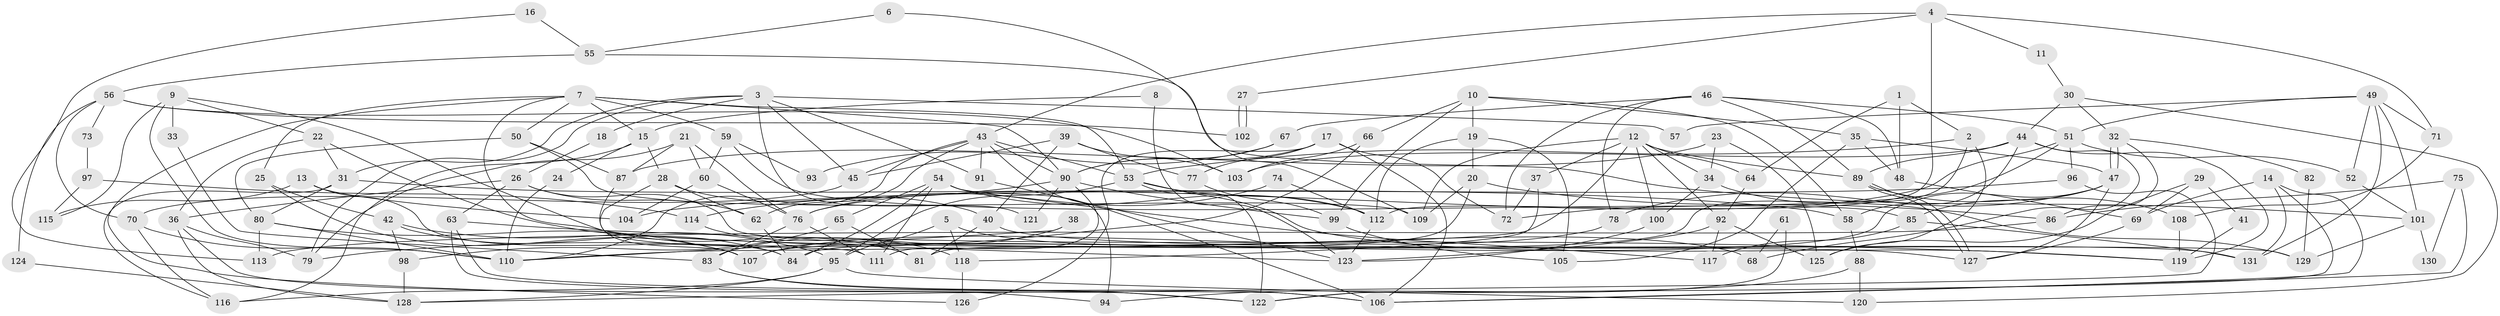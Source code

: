 // Generated by graph-tools (version 1.1) at 2025/15/03/09/25 04:15:07]
// undirected, 131 vertices, 262 edges
graph export_dot {
graph [start="1"]
  node [color=gray90,style=filled];
  1;
  2;
  3;
  4;
  5;
  6;
  7;
  8;
  9;
  10;
  11;
  12;
  13;
  14;
  15;
  16;
  17;
  18;
  19;
  20;
  21;
  22;
  23;
  24;
  25;
  26;
  27;
  28;
  29;
  30;
  31;
  32;
  33;
  34;
  35;
  36;
  37;
  38;
  39;
  40;
  41;
  42;
  43;
  44;
  45;
  46;
  47;
  48;
  49;
  50;
  51;
  52;
  53;
  54;
  55;
  56;
  57;
  58;
  59;
  60;
  61;
  62;
  63;
  64;
  65;
  66;
  67;
  68;
  69;
  70;
  71;
  72;
  73;
  74;
  75;
  76;
  77;
  78;
  79;
  80;
  81;
  82;
  83;
  84;
  85;
  86;
  87;
  88;
  89;
  90;
  91;
  92;
  93;
  94;
  95;
  96;
  97;
  98;
  99;
  100;
  101;
  102;
  103;
  104;
  105;
  106;
  107;
  108;
  109;
  110;
  111;
  112;
  113;
  114;
  115;
  116;
  117;
  118;
  119;
  120;
  121;
  122;
  123;
  124;
  125;
  126;
  127;
  128;
  129;
  130;
  131;
  1 -- 48;
  1 -- 64;
  1 -- 2;
  2 -- 84;
  2 -- 53;
  2 -- 125;
  3 -- 79;
  3 -- 45;
  3 -- 18;
  3 -- 31;
  3 -- 57;
  3 -- 91;
  3 -- 121;
  4 -- 43;
  4 -- 112;
  4 -- 11;
  4 -- 27;
  4 -- 71;
  5 -- 118;
  5 -- 95;
  5 -- 68;
  6 -- 55;
  6 -- 109;
  7 -- 81;
  7 -- 90;
  7 -- 15;
  7 -- 25;
  7 -- 50;
  7 -- 53;
  7 -- 59;
  7 -- 126;
  8 -- 15;
  8 -- 123;
  9 -- 110;
  9 -- 22;
  9 -- 33;
  9 -- 115;
  9 -- 127;
  10 -- 19;
  10 -- 58;
  10 -- 35;
  10 -- 66;
  10 -- 99;
  11 -- 30;
  12 -- 100;
  12 -- 89;
  12 -- 34;
  12 -- 37;
  12 -- 64;
  12 -- 92;
  12 -- 109;
  12 -- 110;
  13 -- 84;
  13 -- 104;
  13 -- 115;
  14 -- 122;
  14 -- 106;
  14 -- 69;
  14 -- 131;
  15 -- 28;
  15 -- 24;
  15 -- 116;
  16 -- 55;
  16 -- 113;
  17 -- 90;
  17 -- 72;
  17 -- 77;
  17 -- 106;
  17 -- 126;
  18 -- 26;
  19 -- 112;
  19 -- 105;
  19 -- 20;
  20 -- 109;
  20 -- 81;
  20 -- 86;
  21 -- 79;
  21 -- 76;
  21 -- 60;
  21 -- 87;
  22 -- 31;
  22 -- 36;
  22 -- 123;
  23 -- 125;
  23 -- 87;
  23 -- 34;
  24 -- 110;
  25 -- 107;
  25 -- 42;
  26 -- 62;
  26 -- 63;
  26 -- 36;
  26 -- 129;
  27 -- 102;
  27 -- 102;
  28 -- 62;
  28 -- 107;
  28 -- 40;
  29 -- 69;
  29 -- 125;
  29 -- 41;
  30 -- 120;
  30 -- 44;
  30 -- 32;
  31 -- 80;
  31 -- 58;
  31 -- 116;
  32 -- 47;
  32 -- 47;
  32 -- 82;
  32 -- 86;
  33 -- 83;
  34 -- 100;
  34 -- 129;
  35 -- 47;
  35 -- 48;
  35 -- 105;
  36 -- 128;
  36 -- 79;
  36 -- 94;
  37 -- 72;
  37 -- 118;
  38 -- 83;
  38 -- 110;
  39 -- 40;
  39 -- 77;
  39 -- 45;
  39 -- 103;
  40 -- 131;
  40 -- 81;
  41 -- 119;
  42 -- 95;
  42 -- 84;
  42 -- 98;
  43 -- 110;
  43 -- 53;
  43 -- 45;
  43 -- 62;
  43 -- 90;
  43 -- 91;
  43 -- 106;
  44 -- 89;
  44 -- 119;
  44 -- 58;
  44 -- 68;
  44 -- 103;
  45 -- 70;
  46 -- 48;
  46 -- 51;
  46 -- 67;
  46 -- 72;
  46 -- 78;
  46 -- 89;
  47 -- 127;
  47 -- 78;
  47 -- 85;
  47 -- 107;
  48 -- 69;
  49 -- 131;
  49 -- 71;
  49 -- 51;
  49 -- 52;
  49 -- 57;
  49 -- 101;
  50 -- 80;
  50 -- 87;
  50 -- 109;
  51 -- 52;
  51 -- 72;
  51 -- 76;
  51 -- 96;
  52 -- 101;
  53 -- 95;
  53 -- 112;
  53 -- 119;
  53 -- 122;
  54 -- 111;
  54 -- 112;
  54 -- 65;
  54 -- 84;
  54 -- 94;
  54 -- 117;
  55 -- 101;
  55 -- 56;
  56 -- 70;
  56 -- 103;
  56 -- 73;
  56 -- 102;
  56 -- 124;
  58 -- 88;
  59 -- 85;
  59 -- 60;
  59 -- 93;
  60 -- 76;
  60 -- 104;
  61 -- 122;
  61 -- 68;
  62 -- 84;
  63 -- 106;
  63 -- 122;
  63 -- 119;
  64 -- 92;
  65 -- 81;
  65 -- 98;
  66 -- 103;
  66 -- 79;
  67 -- 90;
  67 -- 93;
  69 -- 127;
  70 -- 116;
  70 -- 110;
  71 -- 108;
  73 -- 97;
  74 -- 76;
  74 -- 112;
  75 -- 86;
  75 -- 106;
  75 -- 130;
  76 -- 83;
  76 -- 111;
  77 -- 99;
  78 -- 107;
  80 -- 110;
  80 -- 107;
  80 -- 113;
  82 -- 129;
  83 -- 106;
  83 -- 122;
  85 -- 117;
  85 -- 131;
  86 -- 113;
  87 -- 111;
  88 -- 94;
  88 -- 120;
  89 -- 127;
  89 -- 127;
  89 -- 108;
  90 -- 111;
  90 -- 99;
  90 -- 114;
  90 -- 121;
  91 -- 123;
  92 -- 123;
  92 -- 117;
  92 -- 125;
  95 -- 116;
  95 -- 120;
  95 -- 128;
  96 -- 128;
  96 -- 104;
  97 -- 114;
  97 -- 115;
  98 -- 128;
  99 -- 105;
  100 -- 123;
  101 -- 129;
  101 -- 130;
  108 -- 119;
  112 -- 123;
  114 -- 118;
  118 -- 126;
  124 -- 128;
}

